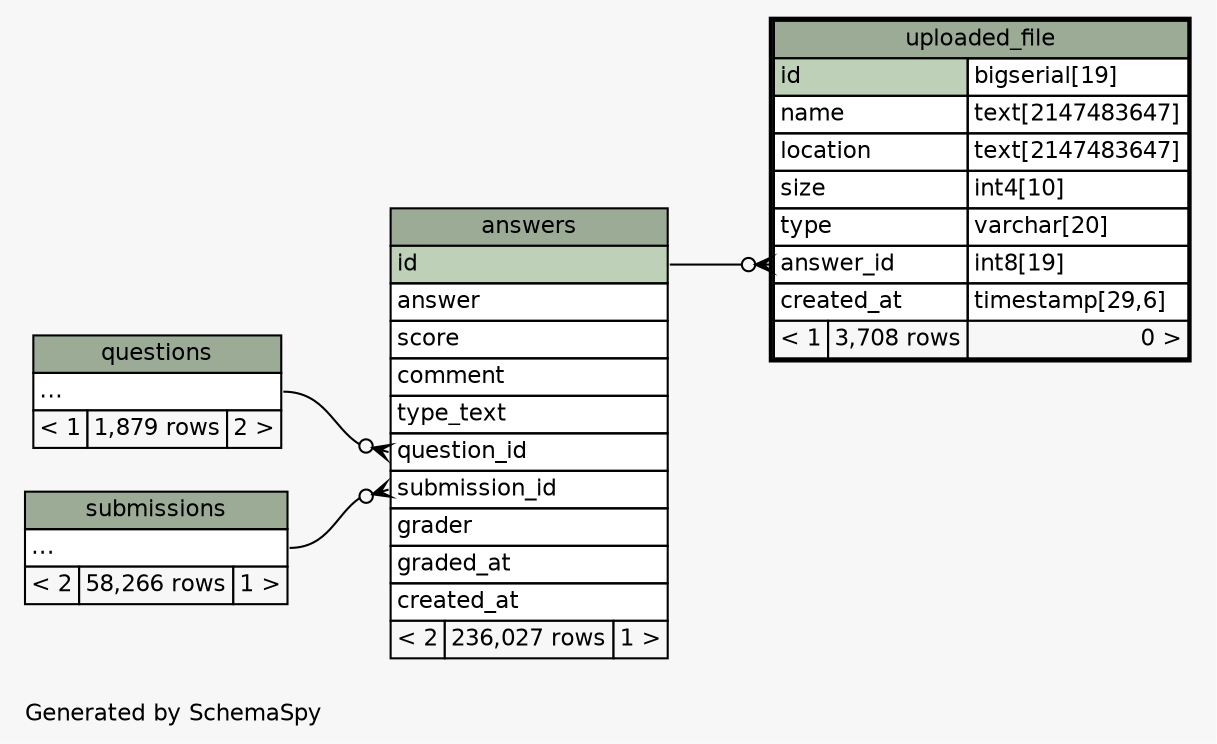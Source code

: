 // dot 2.40.1 on Linux 4.15.0-47-generic
// SchemaSpy rev 590
digraph "twoDegreesRelationshipsDiagram" {
  graph [
    rankdir="RL"
    bgcolor="#f7f7f7"
    label="\nGenerated by SchemaSpy"
    labeljust="l"
    nodesep="0.18"
    ranksep="0.46"
    fontname="Helvetica"
    fontsize="11"
  ];
  node [
    fontname="Helvetica"
    fontsize="11"
    shape="plaintext"
  ];
  edge [
    arrowsize="0.8"
  ];
  "answers":"question_id":w -> "questions":"elipses":e [arrowhead=none dir=back arrowtail=crowodot];
  "answers":"submission_id":w -> "submissions":"elipses":e [arrowhead=none dir=back arrowtail=crowodot];
  "uploaded_file":"answer_id":w -> "answers":"id":e [arrowhead=none dir=back arrowtail=crowodot];
  "answers" [
    label=<
    <TABLE BORDER="0" CELLBORDER="1" CELLSPACING="0" BGCOLOR="#ffffff">
      <TR><TD COLSPAN="3" BGCOLOR="#9bab96" ALIGN="CENTER">answers</TD></TR>
      <TR><TD PORT="id" COLSPAN="3" BGCOLOR="#bed1b8" ALIGN="LEFT">id</TD></TR>
      <TR><TD PORT="answer" COLSPAN="3" ALIGN="LEFT">answer</TD></TR>
      <TR><TD PORT="score" COLSPAN="3" ALIGN="LEFT">score</TD></TR>
      <TR><TD PORT="comment" COLSPAN="3" ALIGN="LEFT">comment</TD></TR>
      <TR><TD PORT="type_text" COLSPAN="3" ALIGN="LEFT">type_text</TD></TR>
      <TR><TD PORT="question_id" COLSPAN="3" ALIGN="LEFT">question_id</TD></TR>
      <TR><TD PORT="submission_id" COLSPAN="3" ALIGN="LEFT">submission_id</TD></TR>
      <TR><TD PORT="grader" COLSPAN="3" ALIGN="LEFT">grader</TD></TR>
      <TR><TD PORT="graded_at" COLSPAN="3" ALIGN="LEFT">graded_at</TD></TR>
      <TR><TD PORT="created_at" COLSPAN="3" ALIGN="LEFT">created_at</TD></TR>
      <TR><TD ALIGN="LEFT" BGCOLOR="#f7f7f7">&lt; 2</TD><TD ALIGN="RIGHT" BGCOLOR="#f7f7f7">236,027 rows</TD><TD ALIGN="RIGHT" BGCOLOR="#f7f7f7">1 &gt;</TD></TR>
    </TABLE>>
    URL="answers.html"
    tooltip="answers"
  ];
  "questions" [
    label=<
    <TABLE BORDER="0" CELLBORDER="1" CELLSPACING="0" BGCOLOR="#ffffff">
      <TR><TD COLSPAN="3" BGCOLOR="#9bab96" ALIGN="CENTER">questions</TD></TR>
      <TR><TD PORT="elipses" COLSPAN="3" ALIGN="LEFT">...</TD></TR>
      <TR><TD ALIGN="LEFT" BGCOLOR="#f7f7f7">&lt; 1</TD><TD ALIGN="RIGHT" BGCOLOR="#f7f7f7">1,879 rows</TD><TD ALIGN="RIGHT" BGCOLOR="#f7f7f7">2 &gt;</TD></TR>
    </TABLE>>
    URL="questions.html"
    tooltip="questions"
  ];
  "submissions" [
    label=<
    <TABLE BORDER="0" CELLBORDER="1" CELLSPACING="0" BGCOLOR="#ffffff">
      <TR><TD COLSPAN="3" BGCOLOR="#9bab96" ALIGN="CENTER">submissions</TD></TR>
      <TR><TD PORT="elipses" COLSPAN="3" ALIGN="LEFT">...</TD></TR>
      <TR><TD ALIGN="LEFT" BGCOLOR="#f7f7f7">&lt; 2</TD><TD ALIGN="RIGHT" BGCOLOR="#f7f7f7">58,266 rows</TD><TD ALIGN="RIGHT" BGCOLOR="#f7f7f7">1 &gt;</TD></TR>
    </TABLE>>
    URL="submissions.html"
    tooltip="submissions"
  ];
  "uploaded_file" [
    label=<
    <TABLE BORDER="2" CELLBORDER="1" CELLSPACING="0" BGCOLOR="#ffffff">
      <TR><TD COLSPAN="3" BGCOLOR="#9bab96" ALIGN="CENTER">uploaded_file</TD></TR>
      <TR><TD PORT="id" COLSPAN="2" BGCOLOR="#bed1b8" ALIGN="LEFT">id</TD><TD PORT="id.type" ALIGN="LEFT">bigserial[19]</TD></TR>
      <TR><TD PORT="name" COLSPAN="2" ALIGN="LEFT">name</TD><TD PORT="name.type" ALIGN="LEFT">text[2147483647]</TD></TR>
      <TR><TD PORT="location" COLSPAN="2" ALIGN="LEFT">location</TD><TD PORT="location.type" ALIGN="LEFT">text[2147483647]</TD></TR>
      <TR><TD PORT="size" COLSPAN="2" ALIGN="LEFT">size</TD><TD PORT="size.type" ALIGN="LEFT">int4[10]</TD></TR>
      <TR><TD PORT="type" COLSPAN="2" ALIGN="LEFT">type</TD><TD PORT="type.type" ALIGN="LEFT">varchar[20]</TD></TR>
      <TR><TD PORT="answer_id" COLSPAN="2" ALIGN="LEFT">answer_id</TD><TD PORT="answer_id.type" ALIGN="LEFT">int8[19]</TD></TR>
      <TR><TD PORT="created_at" COLSPAN="2" ALIGN="LEFT">created_at</TD><TD PORT="created_at.type" ALIGN="LEFT">timestamp[29,6]</TD></TR>
      <TR><TD ALIGN="LEFT" BGCOLOR="#f7f7f7">&lt; 1</TD><TD ALIGN="RIGHT" BGCOLOR="#f7f7f7">3,708 rows</TD><TD ALIGN="RIGHT" BGCOLOR="#f7f7f7">0 &gt;</TD></TR>
    </TABLE>>
    URL="uploaded_file.html"
    tooltip="uploaded_file"
  ];
}
